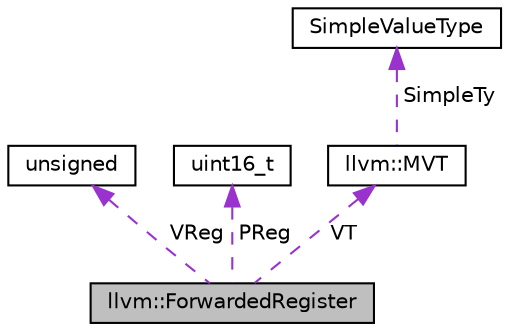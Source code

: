digraph "llvm::ForwardedRegister"
{
 // LATEX_PDF_SIZE
  bgcolor="transparent";
  edge [fontname="Helvetica",fontsize="10",labelfontname="Helvetica",labelfontsize="10"];
  node [fontname="Helvetica",fontsize="10",shape="box"];
  Node1 [label="llvm::ForwardedRegister",height=0.2,width=0.4,color="black", fillcolor="grey75", style="filled", fontcolor="black",tooltip="Describes a register that needs to be forwarded from the prologue to a musttail call."];
  Node2 -> Node1 [dir="back",color="darkorchid3",fontsize="10",style="dashed",label=" VReg" ,fontname="Helvetica"];
  Node2 [label="unsigned",height=0.2,width=0.4,color="black",URL="$classunsigned.html",tooltip=" "];
  Node3 -> Node1 [dir="back",color="darkorchid3",fontsize="10",style="dashed",label=" PReg" ,fontname="Helvetica"];
  Node3 [label="uint16_t",height=0.2,width=0.4,color="black",tooltip=" "];
  Node4 -> Node1 [dir="back",color="darkorchid3",fontsize="10",style="dashed",label=" VT" ,fontname="Helvetica"];
  Node4 [label="llvm::MVT",height=0.2,width=0.4,color="black",URL="$classllvm_1_1MVT.html",tooltip="Machine Value Type."];
  Node5 -> Node4 [dir="back",color="darkorchid3",fontsize="10",style="dashed",label=" SimpleTy" ,fontname="Helvetica"];
  Node5 [label="SimpleValueType",height=0.2,width=0.4,color="black",tooltip=" "];
}
